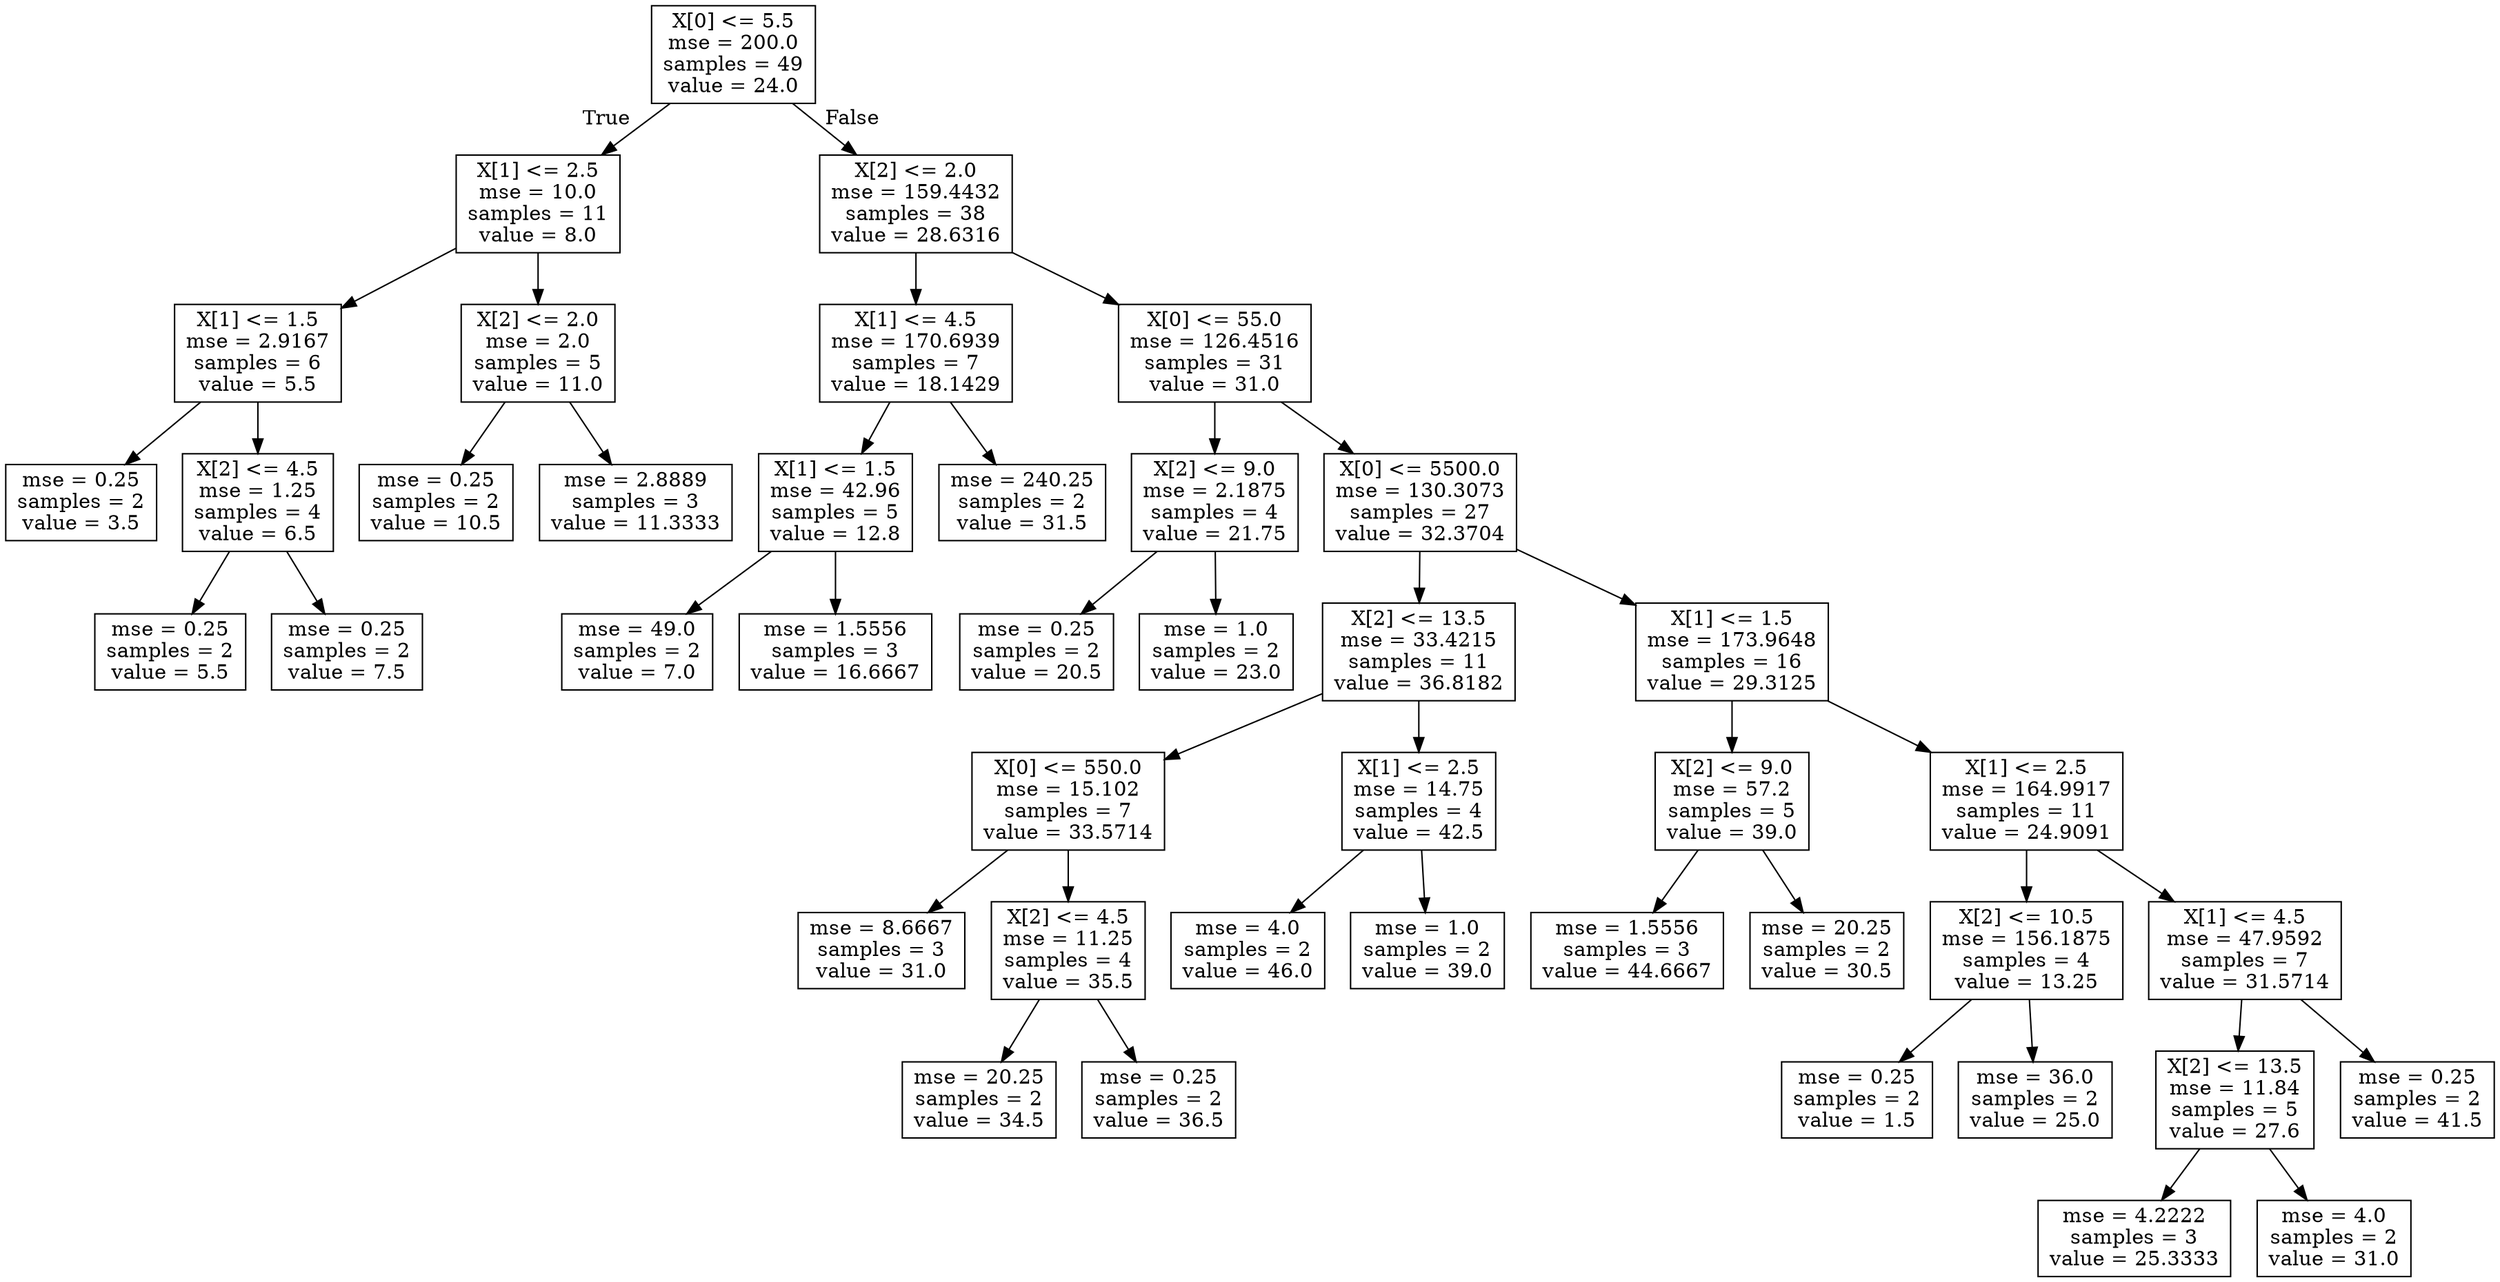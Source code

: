 digraph Tree {
node [shape=box] ;
0 [label="X[0] <= 5.5\nmse = 200.0\nsamples = 49\nvalue = 24.0"] ;
1 [label="X[1] <= 2.5\nmse = 10.0\nsamples = 11\nvalue = 8.0"] ;
0 -> 1 [labeldistance=2.5, labelangle=45, headlabel="True"] ;
2 [label="X[1] <= 1.5\nmse = 2.9167\nsamples = 6\nvalue = 5.5"] ;
1 -> 2 ;
3 [label="mse = 0.25\nsamples = 2\nvalue = 3.5"] ;
2 -> 3 ;
4 [label="X[2] <= 4.5\nmse = 1.25\nsamples = 4\nvalue = 6.5"] ;
2 -> 4 ;
5 [label="mse = 0.25\nsamples = 2\nvalue = 5.5"] ;
4 -> 5 ;
6 [label="mse = 0.25\nsamples = 2\nvalue = 7.5"] ;
4 -> 6 ;
7 [label="X[2] <= 2.0\nmse = 2.0\nsamples = 5\nvalue = 11.0"] ;
1 -> 7 ;
8 [label="mse = 0.25\nsamples = 2\nvalue = 10.5"] ;
7 -> 8 ;
9 [label="mse = 2.8889\nsamples = 3\nvalue = 11.3333"] ;
7 -> 9 ;
10 [label="X[2] <= 2.0\nmse = 159.4432\nsamples = 38\nvalue = 28.6316"] ;
0 -> 10 [labeldistance=2.5, labelangle=-45, headlabel="False"] ;
11 [label="X[1] <= 4.5\nmse = 170.6939\nsamples = 7\nvalue = 18.1429"] ;
10 -> 11 ;
12 [label="X[1] <= 1.5\nmse = 42.96\nsamples = 5\nvalue = 12.8"] ;
11 -> 12 ;
13 [label="mse = 49.0\nsamples = 2\nvalue = 7.0"] ;
12 -> 13 ;
14 [label="mse = 1.5556\nsamples = 3\nvalue = 16.6667"] ;
12 -> 14 ;
15 [label="mse = 240.25\nsamples = 2\nvalue = 31.5"] ;
11 -> 15 ;
16 [label="X[0] <= 55.0\nmse = 126.4516\nsamples = 31\nvalue = 31.0"] ;
10 -> 16 ;
17 [label="X[2] <= 9.0\nmse = 2.1875\nsamples = 4\nvalue = 21.75"] ;
16 -> 17 ;
18 [label="mse = 0.25\nsamples = 2\nvalue = 20.5"] ;
17 -> 18 ;
19 [label="mse = 1.0\nsamples = 2\nvalue = 23.0"] ;
17 -> 19 ;
20 [label="X[0] <= 5500.0\nmse = 130.3073\nsamples = 27\nvalue = 32.3704"] ;
16 -> 20 ;
21 [label="X[2] <= 13.5\nmse = 33.4215\nsamples = 11\nvalue = 36.8182"] ;
20 -> 21 ;
22 [label="X[0] <= 550.0\nmse = 15.102\nsamples = 7\nvalue = 33.5714"] ;
21 -> 22 ;
23 [label="mse = 8.6667\nsamples = 3\nvalue = 31.0"] ;
22 -> 23 ;
24 [label="X[2] <= 4.5\nmse = 11.25\nsamples = 4\nvalue = 35.5"] ;
22 -> 24 ;
25 [label="mse = 20.25\nsamples = 2\nvalue = 34.5"] ;
24 -> 25 ;
26 [label="mse = 0.25\nsamples = 2\nvalue = 36.5"] ;
24 -> 26 ;
27 [label="X[1] <= 2.5\nmse = 14.75\nsamples = 4\nvalue = 42.5"] ;
21 -> 27 ;
28 [label="mse = 4.0\nsamples = 2\nvalue = 46.0"] ;
27 -> 28 ;
29 [label="mse = 1.0\nsamples = 2\nvalue = 39.0"] ;
27 -> 29 ;
30 [label="X[1] <= 1.5\nmse = 173.9648\nsamples = 16\nvalue = 29.3125"] ;
20 -> 30 ;
31 [label="X[2] <= 9.0\nmse = 57.2\nsamples = 5\nvalue = 39.0"] ;
30 -> 31 ;
32 [label="mse = 1.5556\nsamples = 3\nvalue = 44.6667"] ;
31 -> 32 ;
33 [label="mse = 20.25\nsamples = 2\nvalue = 30.5"] ;
31 -> 33 ;
34 [label="X[1] <= 2.5\nmse = 164.9917\nsamples = 11\nvalue = 24.9091"] ;
30 -> 34 ;
35 [label="X[2] <= 10.5\nmse = 156.1875\nsamples = 4\nvalue = 13.25"] ;
34 -> 35 ;
36 [label="mse = 0.25\nsamples = 2\nvalue = 1.5"] ;
35 -> 36 ;
37 [label="mse = 36.0\nsamples = 2\nvalue = 25.0"] ;
35 -> 37 ;
38 [label="X[1] <= 4.5\nmse = 47.9592\nsamples = 7\nvalue = 31.5714"] ;
34 -> 38 ;
39 [label="X[2] <= 13.5\nmse = 11.84\nsamples = 5\nvalue = 27.6"] ;
38 -> 39 ;
40 [label="mse = 4.2222\nsamples = 3\nvalue = 25.3333"] ;
39 -> 40 ;
41 [label="mse = 4.0\nsamples = 2\nvalue = 31.0"] ;
39 -> 41 ;
42 [label="mse = 0.25\nsamples = 2\nvalue = 41.5"] ;
38 -> 42 ;
}